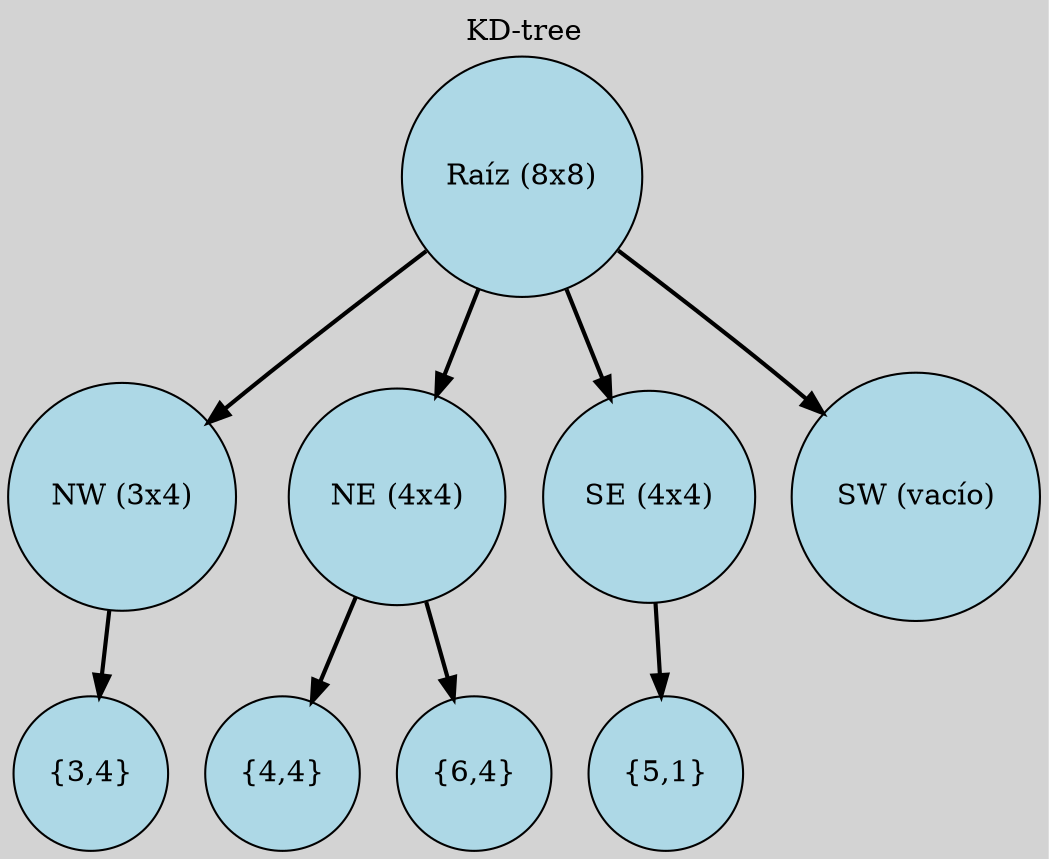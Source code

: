 digraph QuadTree {
    node [shape=circle, style=filled, fillcolor=lightblue];
    edge [color=black, penwidth=2];
    rankdir=TB;
    bgcolor=lightgrey;
    label="KD-tree";
    labelloc="t";
    labeljust="c";

    "Raíz (8x8)" -> "NW (3x4)";
    "Raíz (8x8)" -> "NE (4x4)";
    "Raíz (8x8)" -> "SE (4x4)";
    "Raíz (8x8)" -> "SW (vacío)";

    "NW (3x4)" -> "{3,4}";
    "NE (4x4)" -> "{4,4}";
    "NE (4x4)" -> "{6,4}";
    "SE (4x4)" -> "{5,1}";
}